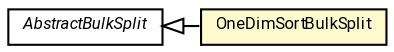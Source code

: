 #!/usr/local/bin/dot
#
# Class diagram 
# Generated by UMLGraph version R5_7_2-60-g0e99a6 (http://www.spinellis.gr/umlgraph/)
#

digraph G {
	graph [fontnames="svg"]
	edge [fontname="Roboto",fontsize=7,labelfontname="Roboto",labelfontsize=7,color="black"];
	node [fontname="Roboto",fontcolor="black",fontsize=8,shape=plaintext,margin=0,width=0,height=0];
	nodesep=0.15;
	ranksep=0.25;
	rankdir=LR;
	// de.lmu.ifi.dbs.elki.index.tree.spatial.rstarvariants.strategies.bulk.AbstractBulkSplit
	c7672180 [label=<<table title="de.lmu.ifi.dbs.elki.index.tree.spatial.rstarvariants.strategies.bulk.AbstractBulkSplit" border="0" cellborder="1" cellspacing="0" cellpadding="2" href="AbstractBulkSplit.html" target="_parent">
		<tr><td><table border="0" cellspacing="0" cellpadding="1">
		<tr><td align="center" balign="center"> <font face="Roboto"><i>AbstractBulkSplit</i></font> </td></tr>
		</table></td></tr>
		</table>>, URL="AbstractBulkSplit.html"];
	// de.lmu.ifi.dbs.elki.index.tree.spatial.rstarvariants.strategies.bulk.OneDimSortBulkSplit
	c7672194 [label=<<table title="de.lmu.ifi.dbs.elki.index.tree.spatial.rstarvariants.strategies.bulk.OneDimSortBulkSplit" border="0" cellborder="1" cellspacing="0" cellpadding="2" bgcolor="lemonChiffon" href="OneDimSortBulkSplit.html" target="_parent">
		<tr><td><table border="0" cellspacing="0" cellpadding="1">
		<tr><td align="center" balign="center"> <font face="Roboto">OneDimSortBulkSplit</font> </td></tr>
		</table></td></tr>
		</table>>, URL="OneDimSortBulkSplit.html"];
	// de.lmu.ifi.dbs.elki.index.tree.spatial.rstarvariants.strategies.bulk.OneDimSortBulkSplit extends de.lmu.ifi.dbs.elki.index.tree.spatial.rstarvariants.strategies.bulk.AbstractBulkSplit
	c7672180 -> c7672194 [arrowtail=empty,dir=back,weight=10];
}

